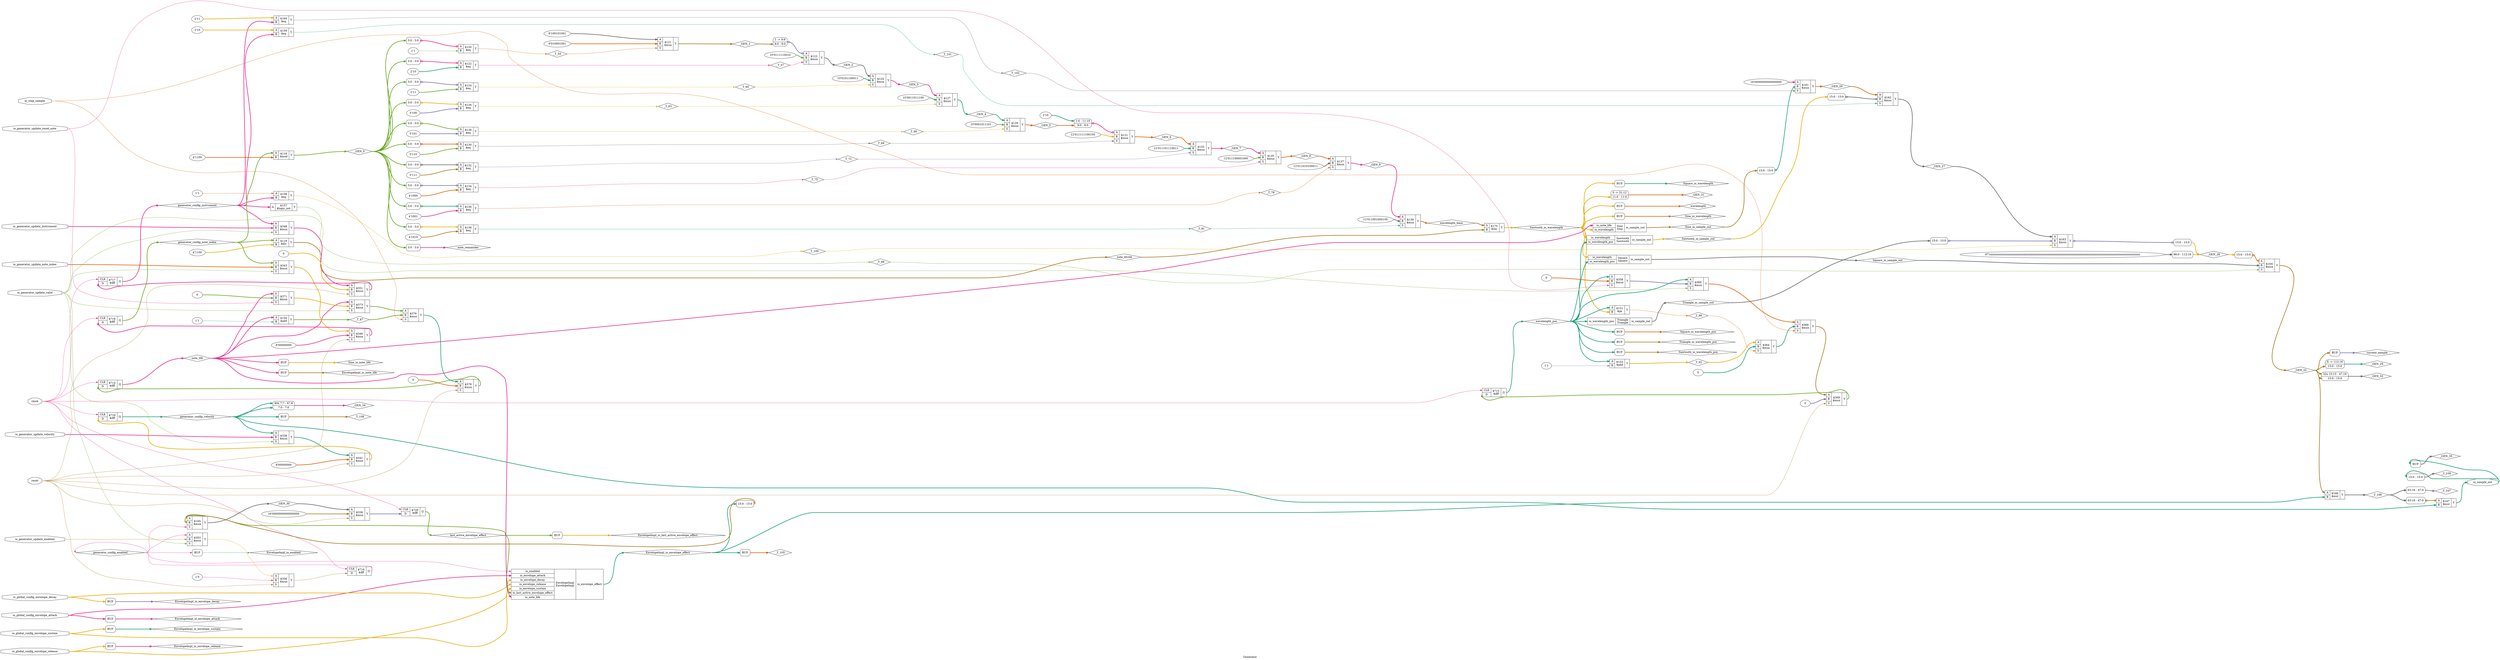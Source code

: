 digraph "Generator" {
label="Generator";
rankdir="LR";
remincross=true;
n19 [ shape=diamond, label="EnvelopeImpl_io_enabled", color="black", fontcolor="black" ];
n20 [ shape=diamond, label="EnvelopeImpl_io_envelope_attack", color="black", fontcolor="black" ];
n21 [ shape=diamond, label="EnvelopeImpl_io_envelope_decay", color="black", fontcolor="black" ];
n22 [ shape=diamond, label="EnvelopeImpl_io_envelope_effect", color="black", fontcolor="black" ];
n23 [ shape=diamond, label="EnvelopeImpl_io_envelope_release", color="black", fontcolor="black" ];
n24 [ shape=diamond, label="EnvelopeImpl_io_envelope_sustain", color="black", fontcolor="black" ];
n25 [ shape=diamond, label="EnvelopeImpl_io_last_active_envelope_effect", color="black", fontcolor="black" ];
n26 [ shape=diamond, label="EnvelopeImpl_io_note_life", color="black", fontcolor="black" ];
n27 [ shape=diamond, label="Sawtooth_io_sample_out", color="black", fontcolor="black" ];
n28 [ shape=diamond, label="Sawtooth_io_wavelength", color="black", fontcolor="black" ];
n29 [ shape=diamond, label="Sawtooth_io_wavelength_pos", color="black", fontcolor="black" ];
n30 [ shape=diamond, label="Sine_io_note_life", color="black", fontcolor="black" ];
n31 [ shape=diamond, label="Sine_io_sample_out", color="black", fontcolor="black" ];
n32 [ shape=diamond, label="Sine_io_wavelength", color="black", fontcolor="black" ];
n33 [ shape=diamond, label="Square_io_sample_out", color="black", fontcolor="black" ];
n34 [ shape=diamond, label="Square_io_wavelength", color="black", fontcolor="black" ];
n35 [ shape=diamond, label="Square_io_wavelength_pos", color="black", fontcolor="black" ];
n36 [ shape=diamond, label="Triangle_io_sample_out", color="black", fontcolor="black" ];
n37 [ shape=diamond, label="Triangle_io_wavelength_pos", color="black", fontcolor="black" ];
n38 [ shape=diamond, label="_GEN_0", color="black", fontcolor="black" ];
n39 [ shape=diamond, label="_GEN_1", color="black", fontcolor="black" ];
n40 [ shape=diamond, label="_GEN_2", color="black", fontcolor="black" ];
n41 [ shape=diamond, label="_GEN_26", color="black", fontcolor="black" ];
n42 [ shape=diamond, label="_GEN_27", color="black", fontcolor="black" ];
n43 [ shape=diamond, label="_GEN_28", color="black", fontcolor="black" ];
n44 [ shape=diamond, label="_GEN_29", color="black", fontcolor="black" ];
n45 [ shape=diamond, label="_GEN_3", color="black", fontcolor="black" ];
n46 [ shape=diamond, label="_GEN_30", color="black", fontcolor="black" ];
n47 [ shape=diamond, label="_GEN_31", color="black", fontcolor="black" ];
n48 [ shape=diamond, label="_GEN_32", color="black", fontcolor="black" ];
n49 [ shape=diamond, label="_GEN_33", color="black", fontcolor="black" ];
n50 [ shape=diamond, label="_GEN_34", color="black", fontcolor="black" ];
n51 [ shape=diamond, label="_GEN_35", color="black", fontcolor="black" ];
n52 [ shape=diamond, label="_GEN_4", color="black", fontcolor="black" ];
n53 [ shape=diamond, label="_GEN_5", color="black", fontcolor="black" ];
n54 [ shape=diamond, label="_GEN_6", color="black", fontcolor="black" ];
n55 [ shape=diamond, label="_GEN_7", color="black", fontcolor="black" ];
n56 [ shape=diamond, label="_GEN_8", color="black", fontcolor="black" ];
n57 [ shape=diamond, label="_GEN_9", color="black", fontcolor="black" ];
n58 [ shape=diamond, label="_T_100", color="black", fontcolor="black" ];
n59 [ shape=diamond, label="_T_101", color="black", fontcolor="black" ];
n60 [ shape=diamond, label="_T_102", color="black", fontcolor="black" ];
n61 [ shape=diamond, label="_T_105", color="black", fontcolor="black" ];
n62 [ shape=diamond, label="_T_106", color="black", fontcolor="black" ];
n63 [ shape=diamond, label="_T_107", color="black", fontcolor="black" ];
n64 [ shape=diamond, label="_T_108", color="black", fontcolor="black" ];
n65 [ shape=diamond, label="_T_109", color="black", fontcolor="black" ];
n66 [ shape=diamond, label="_T_54", color="black", fontcolor="black" ];
n67 [ shape=diamond, label="_T_57", color="black", fontcolor="black" ];
n68 [ shape=diamond, label="_T_60", color="black", fontcolor="black" ];
n69 [ shape=diamond, label="_T_63", color="black", fontcolor="black" ];
n70 [ shape=diamond, label="_T_66", color="black", fontcolor="black" ];
n71 [ shape=diamond, label="_T_69", color="black", fontcolor="black" ];
n72 [ shape=diamond, label="_T_72", color="black", fontcolor="black" ];
n73 [ shape=diamond, label="_T_75", color="black", fontcolor="black" ];
n74 [ shape=diamond, label="_T_78", color="black", fontcolor="black" ];
n75 [ shape=diamond, label="_T_81", color="black", fontcolor="black" ];
n76 [ shape=diamond, label="_T_87", color="black", fontcolor="black" ];
n77 [ shape=diamond, label="_T_88", color="black", fontcolor="black" ];
n78 [ shape=diamond, label="_T_92", color="black", fontcolor="black" ];
n79 [ shape=diamond, label="_T_99", color="black", fontcolor="black" ];
n80 [ shape=octagon, label="clock", color="black", fontcolor="black" ];
n81 [ shape=diamond, label="current_sample", color="black", fontcolor="black" ];
n82 [ shape=diamond, label="generator_config_enabled", color="black", fontcolor="black" ];
n83 [ shape=diamond, label="generator_config_instrument", color="black", fontcolor="black" ];
n84 [ shape=diamond, label="generator_config_note_index", color="black", fontcolor="black" ];
n85 [ shape=diamond, label="generator_config_velocity", color="black", fontcolor="black" ];
n86 [ shape=octagon, label="io_generator_update_enabled", color="black", fontcolor="black" ];
n87 [ shape=octagon, label="io_generator_update_instrument", color="black", fontcolor="black" ];
n88 [ shape=octagon, label="io_generator_update_note_index", color="black", fontcolor="black" ];
n89 [ shape=octagon, label="io_generator_update_reset_note", color="black", fontcolor="black" ];
n90 [ shape=octagon, label="io_generator_update_valid", color="black", fontcolor="black" ];
n91 [ shape=octagon, label="io_generator_update_velocity", color="black", fontcolor="black" ];
n92 [ shape=octagon, label="io_global_config_envelope_attack", color="black", fontcolor="black" ];
n93 [ shape=octagon, label="io_global_config_envelope_decay", color="black", fontcolor="black" ];
n94 [ shape=octagon, label="io_global_config_envelope_release", color="black", fontcolor="black" ];
n95 [ shape=octagon, label="io_global_config_envelope_sustain", color="black", fontcolor="black" ];
n96 [ shape=octagon, label="io_sample_out", color="black", fontcolor="black" ];
n97 [ shape=octagon, label="io_step_sample", color="black", fontcolor="black" ];
n98 [ shape=diamond, label="last_active_envelope_effect", color="black", fontcolor="black" ];
n99 [ shape=diamond, label="note_divide", color="black", fontcolor="black" ];
n100 [ shape=diamond, label="note_life", color="black", fontcolor="black" ];
n101 [ shape=diamond, label="note_remainder", color="black", fontcolor="black" ];
n102 [ shape=octagon, label="reset", color="black", fontcolor="black" ];
n103 [ shape=diamond, label="wavelength", color="black", fontcolor="black" ];
n104 [ shape=diamond, label="wavelength_base", color="black", fontcolor="black" ];
n105 [ shape=diamond, label="wavelength_pos", color="black", fontcolor="black" ];
{ rank="source"; n102; n80; n86; n87; n88; n89; n90; n91; n92; n93; n94; n95; n97;}
{ rank="sink"; n96;}
v0 [ label="1'1" ];
c109 [ shape=record, label="{{<p106> A|<p107> B}|$150\n$add|{<p108> Y}}" ];
v1 [ label="1'1" ];
c110 [ shape=record, label="{{<p106> A|<p107> B}|$153\n$add|{<p108> Y}}" ];
v2 [ label="4'1100" ];
c111 [ shape=record, label="{{<p106> A|<p107> B}|$119\n$div|{<p108> Y}}" ];
v4 [ label="1'1" ];
c112 [ shape=record, label="{{<p106> A|<p107> B}|$120\n$eq|{<p108> Y}}" ];
x3 [ shape=record, style=rounded, label="<s0> 3:0 - 3:0 " ];
x3:e -> c112:p106:w [arrowhead=odiamond, arrowtail=odiamond, dir=both, colorscheme="dark28", color="4", fontcolor="4", style="setlinewidth(3)", label=""];
v6 [ label="2'10" ];
c113 [ shape=record, label="{{<p106> A|<p107> B}|$122\n$eq|{<p108> Y}}" ];
x5 [ shape=record, style=rounded, label="<s0> 3:0 - 3:0 " ];
x5:e -> c113:p106:w [arrowhead=odiamond, arrowtail=odiamond, dir=both, colorscheme="dark28", color="4", fontcolor="4", style="setlinewidth(3)", label=""];
v8 [ label="2'11" ];
c114 [ shape=record, label="{{<p106> A|<p107> B}|$124\n$eq|{<p108> Y}}" ];
x7 [ shape=record, style=rounded, label="<s0> 3:0 - 3:0 " ];
x7:e -> c114:p106:w [arrowhead=odiamond, arrowtail=odiamond, dir=both, colorscheme="dark28", color="3", fontcolor="3", style="setlinewidth(3)", label=""];
v10 [ label="3'100" ];
c115 [ shape=record, label="{{<p106> A|<p107> B}|$126\n$eq|{<p108> Y}}" ];
x9 [ shape=record, style=rounded, label="<s0> 3:0 - 3:0 " ];
x9:e -> c115:p106:w [arrowhead=odiamond, arrowtail=odiamond, dir=both, colorscheme="dark28", color="6", fontcolor="6", style="setlinewidth(3)", label=""];
v12 [ label="3'101" ];
c116 [ shape=record, label="{{<p106> A|<p107> B}|$128\n$eq|{<p108> Y}}" ];
x11 [ shape=record, style=rounded, label="<s0> 3:0 - 3:0 " ];
x11:e -> c116:p106:w [arrowhead=odiamond, arrowtail=odiamond, dir=both, colorscheme="dark28", color="5", fontcolor="5", style="setlinewidth(3)", label=""];
v14 [ label="3'110" ];
c117 [ shape=record, label="{{<p106> A|<p107> B}|$130\n$eq|{<p108> Y}}" ];
x13 [ shape=record, style=rounded, label="<s0> 3:0 - 3:0 " ];
x13:e -> c117:p106:w [arrowhead=odiamond, arrowtail=odiamond, dir=both, colorscheme="dark28", color="2", fontcolor="2", style="setlinewidth(3)", label=""];
v16 [ label="3'111" ];
c118 [ shape=record, label="{{<p106> A|<p107> B}|$132\n$eq|{<p108> Y}}" ];
x15 [ shape=record, style=rounded, label="<s0> 3:0 - 3:0 " ];
x15:e -> c118:p106:w [arrowhead=odiamond, arrowtail=odiamond, dir=both, colorscheme="dark28", color="8", fontcolor="8", style="setlinewidth(3)", label=""];
v18 [ label="4'1000" ];
c119 [ shape=record, label="{{<p106> A|<p107> B}|$134\n$eq|{<p108> Y}}" ];
x17 [ shape=record, style=rounded, label="<s0> 3:0 - 3:0 " ];
x17:e -> c119:p106:w [arrowhead=odiamond, arrowtail=odiamond, dir=both, colorscheme="dark28", color="3", fontcolor="3", style="setlinewidth(3)", label=""];
v20 [ label="4'1001" ];
c120 [ shape=record, label="{{<p106> A|<p107> B}|$136\n$eq|{<p108> Y}}" ];
x19 [ shape=record, style=rounded, label="<s0> 3:0 - 3:0 " ];
x19:e -> c120:p106:w [arrowhead=odiamond, arrowtail=odiamond, dir=both, colorscheme="dark28", color="1", fontcolor="1", style="setlinewidth(3)", label=""];
v22 [ label="4'1010" ];
c121 [ shape=record, label="{{<p106> A|<p107> B}|$138\n$eq|{<p108> Y}}" ];
x21 [ shape=record, style=rounded, label="<s0> 3:0 - 3:0 " ];
x21:e -> c121:p106:w [arrowhead=odiamond, arrowtail=odiamond, dir=both, colorscheme="dark28", color="6", fontcolor="6", style="setlinewidth(3)", label=""];
c122 [ shape=record, label="{{<p106> A}|$157\n$logic_not|{<p108> Y}}" ];
v23 [ label="1'1" ];
c123 [ shape=record, label="{{<p106> A|<p107> B}|$158\n$eq|{<p108> Y}}" ];
v24 [ label="2'10" ];
c124 [ shape=record, label="{{<p106> A|<p107> B}|$159\n$eq|{<p108> Y}}" ];
v25 [ label="2'11" ];
c125 [ shape=record, label="{{<p106> A|<p107> B}|$160\n$eq|{<p108> Y}}" ];
c126 [ shape=record, label="{{<p106> A|<p107> B}|$151\n$ge|{<p108> Y}}" ];
v26 [ label="4'1100" ];
c127 [ shape=record, label="{{<p106> A|<p107> B}|$118\n$mod|{<p108> Y}}" ];
c128 [ shape=record, label="{{<p106> A|<p107> B}|$166\n$mul|{<p108> Y}}" ];
c129 [ shape=record, label="{{<p106> A|<p107> B}|$167\n$mul|{<p108> Y}}" ];
x27 [ shape=record, style=rounded, label="<s0> 63:16 - 47:0 " ];
x27:e -> c129:p106:w [arrowhead=odiamond, arrowtail=odiamond, dir=both, colorscheme="dark28", color="7", fontcolor="7", style="setlinewidth(3)", label=""];
c133 [ shape=record, label="{{<p130> CLK|<p131> D}|$714\n$dff|{<p132> Q}}" ];
c134 [ shape=record, label="{{<p130> CLK|<p131> D}|$715\n$dff|{<p132> Q}}" ];
c135 [ shape=record, label="{{<p130> CLK|<p131> D}|$716\n$dff|{<p132> Q}}" ];
c136 [ shape=record, label="{{<p130> CLK|<p131> D}|$717\n$dff|{<p132> Q}}" ];
c137 [ shape=record, label="{{<p130> CLK|<p131> D}|$718\n$dff|{<p132> Q}}" ];
c138 [ shape=record, label="{{<p130> CLK|<p131> D}|$719\n$dff|{<p132> Q}}" ];
c139 [ shape=record, label="{{<p130> CLK|<p131> D}|$720\n$dff|{<p132> Q}}" ];
v28 [ label="16'0000000000000000" ];
c141 [ shape=record, label="{{<p106> A|<p107> B|<p140> S}|$336\n$mux|{<p108> Y}}" ];
c142 [ shape=record, label="{{<p106> A|<p107> B|<p140> S}|$338\n$mux|{<p108> Y}}" ];
v29 [ label="8'00000000" ];
c143 [ shape=record, label="{{<p106> A|<p107> B|<p140> S}|$341\n$mux|{<p108> Y}}" ];
c144 [ shape=record, label="{{<p106> A|<p107> B|<p140> S}|$343\n$mux|{<p108> Y}}" ];
v30 [ label="8'00000000" ];
c145 [ shape=record, label="{{<p106> A|<p107> B|<p140> S}|$346\n$mux|{<p108> Y}}" ];
c146 [ shape=record, label="{{<p106> A|<p107> B|<p140> S}|$348\n$mux|{<p108> Y}}" ];
v31 [ label="0" ];
c147 [ shape=record, label="{{<p106> A|<p107> B|<p140> S}|$351\n$mux|{<p108> Y}}" ];
c148 [ shape=record, label="{{<p106> A|<p107> B|<p140> S}|$353\n$mux|{<p108> Y}}" ];
v32 [ label="1'0" ];
c149 [ shape=record, label="{{<p106> A|<p107> B|<p140> S}|$356\n$mux|{<p108> Y}}" ];
v33 [ label="0" ];
c150 [ shape=record, label="{{<p106> A|<p107> B|<p140> S}|$358\n$mux|{<p108> Y}}" ];
c151 [ shape=record, label="{{<p106> A|<p107> B|<p140> S}|$360\n$mux|{<p108> Y}}" ];
v34 [ label="0" ];
c152 [ shape=record, label="{{<p106> A|<p107> B|<p140> S}|$364\n$mux|{<p108> Y}}" ];
c153 [ shape=record, label="{{<p106> A|<p107> B|<p140> S}|$366\n$mux|{<p108> Y}}" ];
v35 [ label="0" ];
c154 [ shape=record, label="{{<p106> A|<p107> B|<p140> S}|$369\n$mux|{<p108> Y}}" ];
v36 [ label="0" ];
c155 [ shape=record, label="{{<p106> A|<p107> B|<p140> S}|$371\n$mux|{<p108> Y}}" ];
c156 [ shape=record, label="{{<p106> A|<p107> B|<p140> S}|$373\n$mux|{<p108> Y}}" ];
c157 [ shape=record, label="{{<p106> A|<p107> B|<p140> S}|$376\n$mux|{<p108> Y}}" ];
v37 [ label="0" ];
c158 [ shape=record, label="{{<p106> A|<p107> B|<p140> S}|$379\n$mux|{<p108> Y}}" ];
c159 [ shape=record, label="{{<p106> A|<p107> B}|$170\n$shr|{<p108> Y}}" ];
v38 [ label="9'100101001" ];
v39 [ label="9'010001001" ];
c160 [ shape=record, label="{{<p106> A|<p107> B|<p140> S}|$121\n$mux|{<p108> Y}}" ];
v41 [ label="10'0111110010" ];
c161 [ shape=record, label="{{<p106> A|<p107> B|<p140> S}|$123\n$mux|{<p108> Y}}" ];
x40 [ shape=record, style=rounded, label="1 -&gt; 9:9 |<s0> 8:0 - 8:0 " ];
x40:e -> c161:p106:w [arrowhead=odiamond, arrowtail=odiamond, dir=both, colorscheme="dark28", color="3", fontcolor="3", style="setlinewidth(3)", label=""];
v42 [ label="10'0101100011" ];
c162 [ shape=record, label="{{<p106> A|<p107> B|<p140> S}|$125\n$mux|{<p108> Y}}" ];
v43 [ label="10'0011011100" ];
c163 [ shape=record, label="{{<p106> A|<p107> B|<p140> S}|$127\n$mux|{<p108> Y}}" ];
v44 [ label="10'0001011101" ];
c164 [ shape=record, label="{{<p106> A|<p107> B|<p140> S}|$129\n$mux|{<p108> Y}}" ];
v46 [ label="2'10" ];
v47 [ label="12'011111100100" ];
c165 [ shape=record, label="{{<p106> A|<p107> B|<p140> S}|$131\n$mux|{<p108> Y}}" ];
x45 [ shape=record, style=rounded, label="<s1> 1:0 - 11:10 |<s0> 9:0 - 9:0 " ];
x45:e -> c165:p106:w [arrowhead=odiamond, arrowtail=odiamond, dir=both, colorscheme="dark28", color="4", fontcolor="4", style="setlinewidth(3)", label=""];
v48 [ label="12'011101110011" ];
c166 [ shape=record, label="{{<p106> A|<p107> B|<p140> S}|$133\n$mux|{<p108> Y}}" ];
v49 [ label="12'011100001000" ];
c167 [ shape=record, label="{{<p106> A|<p107> B|<p140> S}|$135\n$mux|{<p108> Y}}" ];
v50 [ label="12'011010100011" ];
c168 [ shape=record, label="{{<p106> A|<p107> B|<p140> S}|$137\n$mux|{<p108> Y}}" ];
v51 [ label="12'011001000100" ];
c169 [ shape=record, label="{{<p106> A|<p107> B|<p140> S}|$139\n$mux|{<p108> Y}}" ];
v52 [ label="16'0000000000000000" ];
c170 [ shape=record, label="{{<p106> A|<p107> B|<p140> S}|$161\n$mux|{<p108> Y}}" ];
x53 [ shape=record, style=rounded, label="<s0> 15:0 - 15:0 " ];
x53:e -> c170:p107:w [arrowhead=odiamond, arrowtail=odiamond, dir=both, colorscheme="dark28", color="1", fontcolor="1", style="setlinewidth(3)", label=""];
c171 [ shape=record, label="{{<p106> A|<p107> B|<p140> S}|$162\n$mux|{<p108> Y}}" ];
x54 [ shape=record, style=rounded, label="<s0> 15:0 - 15:0 " ];
x54:e -> c171:p107:w [arrowhead=odiamond, arrowtail=odiamond, dir=both, colorscheme="dark28", color="8", fontcolor="8", style="setlinewidth(3)", label=""];
c172 [ shape=record, label="{{<p106> A|<p107> B|<p140> S}|$163\n$mux|{<p108> Y}}" ];
x55 [ shape=record, style=rounded, label="<s0> 15:0 - 15:0 " ];
x55:e -> c172:p107:w [arrowhead=odiamond, arrowtail=odiamond, dir=both, colorscheme="dark28", color="3", fontcolor="3", style="setlinewidth(3)", label=""];
x56 [ shape=record, style=rounded, label="<s0> 15:0 - 15:0 " ];
c172:p108:e -> x56:w [arrowhead=odiamond, arrowtail=odiamond, dir=both, colorscheme="dark28", color="3", fontcolor="3", style="setlinewidth(3)", label=""];
c173 [ shape=record, label="{{<p106> A|<p107> B|<p140> S}|$164\n$mux|{<p108> Y}}" ];
x57 [ shape=record, style=rounded, label="<s0> 15:0 - 15:0 " ];
x57:e -> c173:p106:w [arrowhead=odiamond, arrowtail=odiamond, dir=both, colorscheme="dark28", color="2", fontcolor="2", style="setlinewidth(3)", label=""];
c174 [ shape=record, label="{{<p106> A|<p107> B|<p140> S}|$165\n$mux|{<p108> Y}}" ];
x58 [ shape=record, style=rounded, label="<s0> 15:0 - 15:0 " ];
x58:e -> c174:p107:w [arrowhead=odiamond, arrowtail=odiamond, dir=both, colorscheme="dark28", color="7", fontcolor="7", style="setlinewidth(3)", label=""];
c183 [ shape=record, label="{{<p175> io_enabled|<p176> io_envelope_attack|<p177> io_envelope_decay|<p178> io_envelope_release|<p179> io_envelope_sustain|<p180> io_last_active_envelope_effect|<p181> io_note_life}|EnvelopeImpl\nEnvelopeImpl|{<p182> io_envelope_effect}}" ];
c186 [ shape=record, label="{{<p184> io_wavelength|<p185> io_wavelength_pos}|Sawtooth\nSawtooth|{<p96> io_sample_out}}" ];
c187 [ shape=record, label="{{<p181> io_note_life|<p184> io_wavelength}|Sine\nSine|{<p96> io_sample_out}}" ];
c188 [ shape=record, label="{{<p184> io_wavelength|<p185> io_wavelength_pos}|Square\nSquare|{<p96> io_sample_out}}" ];
c189 [ shape=record, label="{{<p185> io_wavelength_pos}|Triangle\nTriangle|{<p96> io_sample_out}}" ];
x59 [shape=box, style=rounded, label="BUF"];
x60 [shape=box, style=rounded, label="BUF"];
x61 [shape=box, style=rounded, label="BUF"];
x62 [shape=box, style=rounded, label="BUF"];
x63 [shape=box, style=rounded, label="BUF"];
x64 [shape=box, style=rounded, label="BUF"];
x65 [shape=box, style=rounded, label="BUF"];
x66 [shape=box, style=rounded, label="BUF"];
x67 [shape=box, style=rounded, label="BUF"];
x68 [shape=box, style=rounded, label="BUF"];
x69 [shape=box, style=rounded, label="BUF"];
x70 [shape=box, style=rounded, label="BUF"];
x71 [shape=box, style=rounded, label="BUF"];
v72 [ label="97'xxxxxxxxxxxxxxxxxxxxxxxxxxxxxxxxxxxxxxxxxxxxxxxxxxxxxxxxxxxxxxxxxxxxxxxxxxxxxxxxxxxxxxxxxxxxxxxxx" ];
x73 [ shape=record, style=rounded, label="<s0> 96:0 - 112:16 " ];
x74 [ shape=record, style=rounded, label="X -&gt; 112:16 |<s0> 15:0 - 15:0 " ];
x75 [ shape=record, style=rounded, label="0 -&gt; 31:12 |<s0> 11:0 - 11:0 " ];
x76 [ shape=record, style=rounded, label="<s32> 32x 15:15 - 47:16 |<s0> 15:0 - 15:0 " ];
x77 [ shape=record, style=rounded, label="<s40> 40x 7:7 - 47:8 |<s0> 7:0 - 7:0 " ];
x78 [shape=box, style=rounded, label="BUF"];
x79 [shape=box, style=rounded, label="BUF"];
x80 [ shape=record, style=rounded, label="<s0> 63:16 - 47:0 " ];
x81 [shape=box, style=rounded, label="BUF"];
x82 [ shape=record, style=rounded, label="<s0> 15:0 - 15:0 " ];
x83 [shape=box, style=rounded, label="BUF"];
x84 [ shape=record, style=rounded, label="<s0> 3:0 - 3:0 " ];
x85 [shape=box, style=rounded, label="BUF"];
c149:p108:e -> c135:p131:w [colorscheme="dark28", color="7", fontcolor="7", label=""];
c146:p108:e -> c147:p106:w [colorscheme="dark28", color="4", fontcolor="4", style="setlinewidth(3)", label=""];
c133:p132:e -> n100:w [colorscheme="dark28", color="4", fontcolor="4", style="setlinewidth(3)", label=""];
n100:e -> c109:p106:w [colorscheme="dark28", color="4", fontcolor="4", style="setlinewidth(3)", label=""];
n100:e -> c155:p106:w [colorscheme="dark28", color="4", fontcolor="4", style="setlinewidth(3)", label=""];
n100:e -> c156:p106:w [colorscheme="dark28", color="4", fontcolor="4", style="setlinewidth(3)", label=""];
n100:e -> c183:p181:w [colorscheme="dark28", color="4", fontcolor="4", style="setlinewidth(3)", label=""];
n100:e -> c187:p181:w [colorscheme="dark28", color="4", fontcolor="4", style="setlinewidth(3)", label=""];
n100:e -> x65:w:w [colorscheme="dark28", color="4", fontcolor="4", style="setlinewidth(3)", label=""];
n100:e -> x67:w:w [colorscheme="dark28", color="4", fontcolor="4", style="setlinewidth(3)", label=""];
x84:e -> n101:w [colorscheme="dark28", color="4", fontcolor="4", style="setlinewidth(3)", label=""];
n102:e -> c141:p140:w [colorscheme="dark28", color="7", fontcolor="7", label=""];
n102:e -> c143:p140:w [colorscheme="dark28", color="7", fontcolor="7", label=""];
n102:e -> c145:p140:w [colorscheme="dark28", color="7", fontcolor="7", label=""];
n102:e -> c147:p140:w [colorscheme="dark28", color="7", fontcolor="7", label=""];
n102:e -> c149:p140:w [colorscheme="dark28", color="7", fontcolor="7", label=""];
n102:e -> c154:p140:w [colorscheme="dark28", color="7", fontcolor="7", label=""];
n102:e -> c158:p140:w [colorscheme="dark28", color="7", fontcolor="7", label=""];
x85:e:e -> n103:w [colorscheme="dark28", color="2", fontcolor="2", style="setlinewidth(3)", label=""];
c169:p108:e -> n104:w [colorscheme="dark28", color="7", fontcolor="7", style="setlinewidth(3)", label=""];
n104:e -> c159:p106:w [colorscheme="dark28", color="7", fontcolor="7", style="setlinewidth(3)", label=""];
c134:p132:e -> n105:w [colorscheme="dark28", color="1", fontcolor="1", style="setlinewidth(3)", label=""];
n105:e -> c110:p106:w [colorscheme="dark28", color="1", fontcolor="1", style="setlinewidth(3)", label=""];
n105:e -> c126:p106:w [colorscheme="dark28", color="1", fontcolor="1", style="setlinewidth(3)", label=""];
n105:e -> c150:p106:w [colorscheme="dark28", color="1", fontcolor="1", style="setlinewidth(3)", label=""];
n105:e -> c151:p106:w [colorscheme="dark28", color="1", fontcolor="1", style="setlinewidth(3)", label=""];
n105:e -> c186:p185:w [colorscheme="dark28", color="1", fontcolor="1", style="setlinewidth(3)", label=""];
n105:e -> c188:p185:w [colorscheme="dark28", color="1", fontcolor="1", style="setlinewidth(3)", label=""];
n105:e -> c189:p185:w [colorscheme="dark28", color="1", fontcolor="1", style="setlinewidth(3)", label=""];
n105:e -> x66:w:w [colorscheme="dark28", color="1", fontcolor="1", style="setlinewidth(3)", label=""];
n105:e -> x70:w:w [colorscheme="dark28", color="1", fontcolor="1", style="setlinewidth(3)", label=""];
n105:e -> x71:w:w [colorscheme="dark28", color="1", fontcolor="1", style="setlinewidth(3)", label=""];
c148:p108:e -> c149:p106:w [colorscheme="dark28", color="6", fontcolor="6", label=""];
c150:p108:e -> c151:p107:w [colorscheme="dark28", color="3", fontcolor="3", style="setlinewidth(3)", label=""];
c151:p108:e -> c153:p106:w [colorscheme="dark28", color="2", fontcolor="2", style="setlinewidth(3)", label=""];
c152:p108:e -> c153:p107:w [colorscheme="dark28", color="1", fontcolor="1", style="setlinewidth(3)", label=""];
c153:p108:e -> c154:p106:w [colorscheme="dark28", color="7", fontcolor="7", style="setlinewidth(3)", label=""];
c155:p108:e -> c156:p107:w [colorscheme="dark28", color="6", fontcolor="6", style="setlinewidth(3)", label=""];
c156:p108:e -> c157:p106:w [colorscheme="dark28", color="5", fontcolor="5", style="setlinewidth(3)", label=""];
c157:p108:e -> c158:p106:w [colorscheme="dark28", color="1", fontcolor="1", style="setlinewidth(3)", label=""];
x59:e:e -> n19:w [colorscheme="dark28", color="1", fontcolor="1", label=""];
c147:p108:e -> c136:p131:w [colorscheme="dark28", color="4", fontcolor="4", style="setlinewidth(3)", label=""];
x60:e:e -> n20:w [colorscheme="dark28", color="4", fontcolor="4", style="setlinewidth(3)", label=""];
x61:e:e -> n21:w [colorscheme="dark28", color="3", fontcolor="3", style="setlinewidth(3)", label=""];
c183:p182:e -> n22:w [colorscheme="dark28", color="1", fontcolor="1", style="setlinewidth(3)", label=""];
n22:e -> c128:p107:w [colorscheme="dark28", color="1", fontcolor="1", style="setlinewidth(3)", label=""];
n22:e -> x58:s0:w [colorscheme="dark28", color="1", fontcolor="1", style="setlinewidth(3)", label=""];
n22:e -> x79:w:w [colorscheme="dark28", color="1", fontcolor="1", style="setlinewidth(3)", label=""];
x62:e:e -> n23:w [colorscheme="dark28", color="4", fontcolor="4", style="setlinewidth(3)", label=""];
x63:e:e -> n24:w [colorscheme="dark28", color="1", fontcolor="1", style="setlinewidth(3)", label=""];
x64:e:e -> n25:w [colorscheme="dark28", color="6", fontcolor="6", style="setlinewidth(3)", label=""];
x65:e:e -> n26:w [colorscheme="dark28", color="7", fontcolor="7", style="setlinewidth(3)", label=""];
c186:p96:e -> n27:w [colorscheme="dark28", color="6", fontcolor="6", style="setlinewidth(3)", label=""];
n27:e -> x54:s0:w [colorscheme="dark28", color="6", fontcolor="6", style="setlinewidth(3)", label=""];
c159:p108:e -> n28:w [colorscheme="dark28", color="6", fontcolor="6", style="setlinewidth(3)", label=""];
n28:e -> c126:p107:w [colorscheme="dark28", color="6", fontcolor="6", style="setlinewidth(3)", label=""];
n28:e -> c186:p184:w [colorscheme="dark28", color="6", fontcolor="6", style="setlinewidth(3)", label=""];
n28:e -> c187:p184:w [colorscheme="dark28", color="6", fontcolor="6", style="setlinewidth(3)", label=""];
n28:e -> c188:p184:w [colorscheme="dark28", color="6", fontcolor="6", style="setlinewidth(3)", label=""];
n28:e -> x68:w:w [colorscheme="dark28", color="6", fontcolor="6", style="setlinewidth(3)", label=""];
n28:e -> x69:w:w [colorscheme="dark28", color="6", fontcolor="6", style="setlinewidth(3)", label=""];
n28:e -> x75:s0:w [colorscheme="dark28", color="6", fontcolor="6", style="setlinewidth(3)", label=""];
n28:e -> x85:w:w [colorscheme="dark28", color="6", fontcolor="6", style="setlinewidth(3)", label=""];
x66:e:e -> n29:w [colorscheme="dark28", color="7", fontcolor="7", style="setlinewidth(3)", label=""];
c145:p108:e -> c137:p131:w [colorscheme="dark28", color="4", fontcolor="4", style="setlinewidth(3)", label=""];
x67:e:e -> n30:w [colorscheme="dark28", color="6", fontcolor="6", style="setlinewidth(3)", label=""];
c187:p96:e -> n31:w [colorscheme="dark28", color="7", fontcolor="7", style="setlinewidth(3)", label=""];
n31:e -> x53:s0:w [colorscheme="dark28", color="7", fontcolor="7", style="setlinewidth(3)", label=""];
x68:e:e -> n32:w [colorscheme="dark28", color="2", fontcolor="2", style="setlinewidth(3)", label=""];
c188:p96:e -> n33:w [colorscheme="dark28", color="8", fontcolor="8", style="setlinewidth(3)", label=""];
n33:e -> c173:p107:w [colorscheme="dark28", color="8", fontcolor="8", style="setlinewidth(3)", label=""];
x69:e:e -> n34:w [colorscheme="dark28", color="1", fontcolor="1", style="setlinewidth(3)", label=""];
x70:e:e -> n35:w [colorscheme="dark28", color="2", fontcolor="2", style="setlinewidth(3)", label=""];
c189:p96:e -> n36:w [colorscheme="dark28", color="8", fontcolor="8", style="setlinewidth(3)", label=""];
n36:e -> x55:s0:w [colorscheme="dark28", color="8", fontcolor="8", style="setlinewidth(3)", label=""];
x71:e:e -> n37:w [colorscheme="dark28", color="7", fontcolor="7", style="setlinewidth(3)", label=""];
c127:p108:e -> n38:w [colorscheme="dark28", color="5", fontcolor="5", style="setlinewidth(3)", label=""];
n38:e -> x11:s0:w [colorscheme="dark28", color="5", fontcolor="5", style="setlinewidth(3)", label=""];
n38:e -> x13:s0:w [colorscheme="dark28", color="5", fontcolor="5", style="setlinewidth(3)", label=""];
n38:e -> x15:s0:w [colorscheme="dark28", color="5", fontcolor="5", style="setlinewidth(3)", label=""];
n38:e -> x17:s0:w [colorscheme="dark28", color="5", fontcolor="5", style="setlinewidth(3)", label=""];
n38:e -> x19:s0:w [colorscheme="dark28", color="5", fontcolor="5", style="setlinewidth(3)", label=""];
n38:e -> x21:s0:w [colorscheme="dark28", color="5", fontcolor="5", style="setlinewidth(3)", label=""];
n38:e -> x3:s0:w [colorscheme="dark28", color="5", fontcolor="5", style="setlinewidth(3)", label=""];
n38:e -> x5:s0:w [colorscheme="dark28", color="5", fontcolor="5", style="setlinewidth(3)", label=""];
n38:e -> x7:s0:w [colorscheme="dark28", color="5", fontcolor="5", style="setlinewidth(3)", label=""];
n38:e -> x84:s0:w [colorscheme="dark28", color="5", fontcolor="5", style="setlinewidth(3)", label=""];
n38:e -> x9:s0:w [colorscheme="dark28", color="5", fontcolor="5", style="setlinewidth(3)", label=""];
c160:p108:e -> n39:w [colorscheme="dark28", color="7", fontcolor="7", style="setlinewidth(3)", label=""];
n39:e -> x40:s0:w [colorscheme="dark28", color="7", fontcolor="7", style="setlinewidth(3)", label=""];
c143:p108:e -> c138:p131:w [colorscheme="dark28", color="6", fontcolor="6", style="setlinewidth(3)", label=""];
c161:p108:e -> n40:w [colorscheme="dark28", color="8", fontcolor="8", style="setlinewidth(3)", label=""];
n40:e -> c162:p106:w [colorscheme="dark28", color="8", fontcolor="8", style="setlinewidth(3)", label=""];
c170:p108:e -> n41:w [colorscheme="dark28", color="2", fontcolor="2", style="setlinewidth(3)", label=""];
n41:e -> c171:p106:w [colorscheme="dark28", color="2", fontcolor="2", style="setlinewidth(3)", label=""];
c171:p108:e -> n42:w [colorscheme="dark28", color="8", fontcolor="8", style="setlinewidth(3)", label=""];
n42:e -> c172:p106:w [colorscheme="dark28", color="8", fontcolor="8", style="setlinewidth(3)", label=""];
x56:s0:e -> n43:w [colorscheme="dark28", color="6", fontcolor="6", style="setlinewidth(3)", label=""];
x73:s0:e -> n43:w [colorscheme="dark28", color="6", fontcolor="6", style="setlinewidth(3)", label=""];
n43:e -> x57:s0:w [colorscheme="dark28", color="6", fontcolor="6", style="setlinewidth(3)", label=""];
x74:e -> n44:w [colorscheme="dark28", color="1", fontcolor="1", style="setlinewidth(3)", label=""];
c162:p108:e -> n45:w [colorscheme="dark28", color="4", fontcolor="4", style="setlinewidth(3)", label=""];
n45:e -> c163:p106:w [colorscheme="dark28", color="4", fontcolor="4", style="setlinewidth(3)", label=""];
c174:p108:e -> n46:w [colorscheme="dark28", color="8", fontcolor="8", style="setlinewidth(3)", label=""];
n46:e -> c141:p106:w [colorscheme="dark28", color="8", fontcolor="8", style="setlinewidth(3)", label=""];
x75:e -> n47:w [colorscheme="dark28", color="2", fontcolor="2", style="setlinewidth(3)", label=""];
c173:p108:e -> n48:w [colorscheme="dark28", color="7", fontcolor="7", style="setlinewidth(3)", label=""];
n48:e -> c128:p106:w [colorscheme="dark28", color="7", fontcolor="7", style="setlinewidth(3)", label=""];
n48:e -> x74:s0:w [colorscheme="dark28", color="7", fontcolor="7", style="setlinewidth(3)", label=""];
n48:e -> x76:s0:w [colorscheme="dark28", color="7", fontcolor="7", style="setlinewidth(3)", label=""];
n48:e -> x76:s32:w [colorscheme="dark28", color="7", fontcolor="7", style="setlinewidth(3)", label=""];
n48:e -> x83:w:w [colorscheme="dark28", color="7", fontcolor="7", style="setlinewidth(3)", label=""];
x76:e -> n49:w [colorscheme="dark28", color="8", fontcolor="8", style="setlinewidth(3)", label=""];
c141:p108:e -> c139:p131:w [colorscheme="dark28", color="3", fontcolor="3", style="setlinewidth(3)", label=""];
x77:e -> n50:w [colorscheme="dark28", color="4", fontcolor="4", style="setlinewidth(3)", label=""];
x78:e:e -> n51:w [colorscheme="dark28", color="8", fontcolor="8", style="setlinewidth(3)", label=""];
c163:p108:e -> n52:w [colorscheme="dark28", color="1", fontcolor="1", style="setlinewidth(3)", label=""];
n52:e -> c164:p106:w [colorscheme="dark28", color="1", fontcolor="1", style="setlinewidth(3)", label=""];
c164:p108:e -> n53:w [colorscheme="dark28", color="2", fontcolor="2", style="setlinewidth(3)", label=""];
n53:e -> x45:s0:w [colorscheme="dark28", color="2", fontcolor="2", style="setlinewidth(3)", label=""];
c165:p108:e -> n54:w [colorscheme="dark28", color="2", fontcolor="2", style="setlinewidth(3)", label=""];
n54:e -> c166:p106:w [colorscheme="dark28", color="2", fontcolor="2", style="setlinewidth(3)", label=""];
c166:p108:e -> n55:w [colorscheme="dark28", color="4", fontcolor="4", style="setlinewidth(3)", label=""];
n55:e -> c167:p106:w [colorscheme="dark28", color="4", fontcolor="4", style="setlinewidth(3)", label=""];
c167:p108:e -> n56:w [colorscheme="dark28", color="2", fontcolor="2", style="setlinewidth(3)", label=""];
n56:e -> c168:p106:w [colorscheme="dark28", color="2", fontcolor="2", style="setlinewidth(3)", label=""];
c168:p108:e -> n57:w [colorscheme="dark28", color="4", fontcolor="4", style="setlinewidth(3)", label=""];
n57:e -> c169:p106:w [colorscheme="dark28", color="4", fontcolor="4", style="setlinewidth(3)", label=""];
c123:p108:e -> n58:w [colorscheme="dark28", color="6", fontcolor="6", label=""];
n58:e -> c172:p140:w [colorscheme="dark28", color="6", fontcolor="6", label=""];
c124:p108:e -> n59:w [colorscheme="dark28", color="1", fontcolor="1", label=""];
n59:e -> c171:p140:w [colorscheme="dark28", color="1", fontcolor="1", label=""];
c158:p108:e -> c133:p131:w [colorscheme="dark28", color="5", fontcolor="5", style="setlinewidth(3)", label=""];
c125:p108:e -> n60:w [colorscheme="dark28", color="8", fontcolor="8", label=""];
n60:e -> c170:p140:w [colorscheme="dark28", color="8", fontcolor="8", label=""];
x79:e:e -> n61:w [colorscheme="dark28", color="2", fontcolor="2", style="setlinewidth(3)", label=""];
c128:p108:e -> n62:w [colorscheme="dark28", color="8", fontcolor="8", style="setlinewidth(3)", label=""];
n62:e -> x27:s0:w [colorscheme="dark28", color="8", fontcolor="8", style="setlinewidth(3)", label=""];
n62:e -> x80:s0:w [colorscheme="dark28", color="8", fontcolor="8", style="setlinewidth(3)", label=""];
x80:e -> n63:w [colorscheme="dark28", color="3", fontcolor="3", style="setlinewidth(3)", label=""];
x81:e:e -> n64:w [colorscheme="dark28", color="7", fontcolor="7", style="setlinewidth(3)", label=""];
x82:s0:e -> n65:w [colorscheme="dark28", color="8", fontcolor="8", style="setlinewidth(3)", label=""];
c112:p108:e -> n66:w [colorscheme="dark28", color="2", fontcolor="2", label=""];
n66:e -> c160:p140:w [colorscheme="dark28", color="2", fontcolor="2", label=""];
c113:p108:e -> n67:w [colorscheme="dark28", color="4", fontcolor="4", label=""];
n67:e -> c161:p140:w [colorscheme="dark28", color="4", fontcolor="4", label=""];
c114:p108:e -> n68:w [colorscheme="dark28", color="6", fontcolor="6", label=""];
n68:e -> c162:p140:w [colorscheme="dark28", color="6", fontcolor="6", label=""];
c115:p108:e -> n69:w [colorscheme="dark28", color="6", fontcolor="6", label=""];
n69:e -> c163:p140:w [colorscheme="dark28", color="6", fontcolor="6", label=""];
c154:p108:e -> c134:p131:w [colorscheme="dark28", color="5", fontcolor="5", style="setlinewidth(3)", label=""];
c116:p108:e -> n70:w [colorscheme="dark28", color="6", fontcolor="6", label=""];
n70:e -> c164:p140:w [colorscheme="dark28", color="6", fontcolor="6", label=""];
c117:p108:e -> n71:w [colorscheme="dark28", color="8", fontcolor="8", label=""];
n71:e -> c165:p140:w [colorscheme="dark28", color="8", fontcolor="8", label=""];
c118:p108:e -> n72:w [colorscheme="dark28", color="3", fontcolor="3", label=""];
n72:e -> c166:p140:w [colorscheme="dark28", color="3", fontcolor="3", label=""];
c119:p108:e -> n73:w [colorscheme="dark28", color="4", fontcolor="4", label=""];
n73:e -> c167:p140:w [colorscheme="dark28", color="4", fontcolor="4", label=""];
c120:p108:e -> n74:w [colorscheme="dark28", color="2", fontcolor="2", label=""];
n74:e -> c168:p140:w [colorscheme="dark28", color="2", fontcolor="2", label=""];
c121:p108:e -> n75:w [colorscheme="dark28", color="1", fontcolor="1", label=""];
n75:e -> c169:p140:w [colorscheme="dark28", color="1", fontcolor="1", label=""];
c109:p108:e -> n76:w [colorscheme="dark28", color="5", fontcolor="5", style="setlinewidth(3)", label=""];
n76:e -> c157:p107:w [colorscheme="dark28", color="5", fontcolor="5", style="setlinewidth(3)", label=""];
c126:p108:e -> n77:w [colorscheme="dark28", color="2", fontcolor="2", label=""];
n77:e -> c152:p140:w [colorscheme="dark28", color="2", fontcolor="2", label=""];
c110:p108:e -> n78:w [colorscheme="dark28", color="6", fontcolor="6", style="setlinewidth(3)", label=""];
n78:e -> c152:p106:w [colorscheme="dark28", color="6", fontcolor="6", style="setlinewidth(3)", label=""];
c122:p108:e -> n79:w [colorscheme="dark28", color="5", fontcolor="5", label=""];
n79:e -> c173:p140:w [colorscheme="dark28", color="5", fontcolor="5", label=""];
c142:p108:e -> c143:p106:w [colorscheme="dark28", color="1", fontcolor="1", style="setlinewidth(3)", label=""];
n80:e -> c133:p130:w [colorscheme="dark28", color="4", fontcolor="4", label=""];
n80:e -> c134:p130:w [colorscheme="dark28", color="4", fontcolor="4", label=""];
n80:e -> c135:p130:w [colorscheme="dark28", color="4", fontcolor="4", label=""];
n80:e -> c136:p130:w [colorscheme="dark28", color="4", fontcolor="4", label=""];
n80:e -> c137:p130:w [colorscheme="dark28", color="4", fontcolor="4", label=""];
n80:e -> c138:p130:w [colorscheme="dark28", color="4", fontcolor="4", label=""];
n80:e -> c139:p130:w [colorscheme="dark28", color="4", fontcolor="4", label=""];
x83:e:e -> n81:w [colorscheme="dark28", color="3", fontcolor="3", style="setlinewidth(3)", label=""];
c135:p132:e -> n82:w [colorscheme="dark28", color="4", fontcolor="4", label=""];
n82:e -> c148:p106:w [colorscheme="dark28", color="4", fontcolor="4", label=""];
n82:e -> c174:p140:w [colorscheme="dark28", color="4", fontcolor="4", label=""];
n82:e -> c183:p175:w [colorscheme="dark28", color="4", fontcolor="4", label=""];
n82:e -> x59:w:w [colorscheme="dark28", color="4", fontcolor="4", label=""];
c136:p132:e -> n83:w [colorscheme="dark28", color="4", fontcolor="4", style="setlinewidth(3)", label=""];
n83:e -> c122:p106:w [colorscheme="dark28", color="4", fontcolor="4", style="setlinewidth(3)", label=""];
n83:e -> c123:p107:w [colorscheme="dark28", color="4", fontcolor="4", style="setlinewidth(3)", label=""];
n83:e -> c124:p107:w [colorscheme="dark28", color="4", fontcolor="4", style="setlinewidth(3)", label=""];
n83:e -> c125:p107:w [colorscheme="dark28", color="4", fontcolor="4", style="setlinewidth(3)", label=""];
n83:e -> c146:p106:w [colorscheme="dark28", color="4", fontcolor="4", style="setlinewidth(3)", label=""];
c137:p132:e -> n84:w [colorscheme="dark28", color="5", fontcolor="5", style="setlinewidth(3)", label=""];
n84:e -> c111:p106:w [colorscheme="dark28", color="5", fontcolor="5", style="setlinewidth(3)", label=""];
n84:e -> c127:p106:w [colorscheme="dark28", color="5", fontcolor="5", style="setlinewidth(3)", label=""];
n84:e -> c144:p106:w [colorscheme="dark28", color="5", fontcolor="5", style="setlinewidth(3)", label=""];
c138:p132:e -> n85:w [colorscheme="dark28", color="1", fontcolor="1", style="setlinewidth(3)", label=""];
n85:e -> c129:p107:w [colorscheme="dark28", color="1", fontcolor="1", style="setlinewidth(3)", label=""];
n85:e -> c142:p106:w [colorscheme="dark28", color="1", fontcolor="1", style="setlinewidth(3)", label=""];
n85:e -> x77:s0:w [colorscheme="dark28", color="1", fontcolor="1", style="setlinewidth(3)", label=""];
n85:e -> x77:s40:w [colorscheme="dark28", color="1", fontcolor="1", style="setlinewidth(3)", label=""];
n85:e -> x81:w:w [colorscheme="dark28", color="1", fontcolor="1", style="setlinewidth(3)", label=""];
n86:e -> c148:p107:w [colorscheme="dark28", color="7", fontcolor="7", label=""];
n87:e -> c146:p107:w [colorscheme="dark28", color="4", fontcolor="4", style="setlinewidth(3)", label=""];
n88:e -> c144:p107:w [colorscheme="dark28", color="2", fontcolor="2", style="setlinewidth(3)", label=""];
n89:e -> c150:p140:w [colorscheme="dark28", color="4", fontcolor="4", label=""];
n89:e -> c155:p140:w [colorscheme="dark28", color="4", fontcolor="4", label=""];
c144:p108:e -> c145:p106:w [colorscheme="dark28", color="6", fontcolor="6", style="setlinewidth(3)", label=""];
n90:e -> c142:p140:w [colorscheme="dark28", color="5", fontcolor="5", label=""];
n90:e -> c144:p140:w [colorscheme="dark28", color="5", fontcolor="5", label=""];
n90:e -> c146:p140:w [colorscheme="dark28", color="5", fontcolor="5", label=""];
n90:e -> c148:p140:w [colorscheme="dark28", color="5", fontcolor="5", label=""];
n90:e -> c151:p140:w [colorscheme="dark28", color="5", fontcolor="5", label=""];
n90:e -> c156:p140:w [colorscheme="dark28", color="5", fontcolor="5", label=""];
n91:e -> c142:p107:w [colorscheme="dark28", color="4", fontcolor="4", style="setlinewidth(3)", label=""];
n92:e -> c183:p176:w [colorscheme="dark28", color="4", fontcolor="4", style="setlinewidth(3)", label=""];
n92:e -> x60:w:w [colorscheme="dark28", color="4", fontcolor="4", style="setlinewidth(3)", label=""];
n93:e -> c183:p177:w [colorscheme="dark28", color="6", fontcolor="6", style="setlinewidth(3)", label=""];
n93:e -> x61:w:w [colorscheme="dark28", color="6", fontcolor="6", style="setlinewidth(3)", label=""];
n94:e -> c183:p178:w [colorscheme="dark28", color="6", fontcolor="6", style="setlinewidth(3)", label=""];
n94:e -> x62:w:w [colorscheme="dark28", color="6", fontcolor="6", style="setlinewidth(3)", label=""];
n95:e -> c183:p179:w [colorscheme="dark28", color="6", fontcolor="6", style="setlinewidth(3)", label=""];
n95:e -> x63:w:w [colorscheme="dark28", color="6", fontcolor="6", style="setlinewidth(3)", label=""];
c129:p108:e -> n96:w [colorscheme="dark28", color="1", fontcolor="1", style="setlinewidth(3)", label=""];
n96:e -> x78:w:w [colorscheme="dark28", color="1", fontcolor="1", style="setlinewidth(3)", label=""];
n96:e -> x82:w [colorscheme="dark28", color="1", fontcolor="1", style="setlinewidth(3)", label=""];
n97:e -> c153:p140:w [colorscheme="dark28", color="2", fontcolor="2", label=""];
n97:e -> c157:p140:w [colorscheme="dark28", color="2", fontcolor="2", label=""];
c139:p132:e -> n98:w [colorscheme="dark28", color="5", fontcolor="5", style="setlinewidth(3)", label=""];
n98:e -> c174:p106:w [colorscheme="dark28", color="5", fontcolor="5", style="setlinewidth(3)", label=""];
n98:e -> c183:p180:w [colorscheme="dark28", color="5", fontcolor="5", style="setlinewidth(3)", label=""];
n98:e -> x64:w:w [colorscheme="dark28", color="5", fontcolor="5", style="setlinewidth(3)", label=""];
c111:p108:e -> n99:w [colorscheme="dark28", color="7", fontcolor="7", style="setlinewidth(3)", label=""];
n99:e -> c159:p107:w [colorscheme="dark28", color="7", fontcolor="7", style="setlinewidth(3)", label=""];
v0:e -> c109:p107:w [colorscheme="dark28", color="1", fontcolor="1", label=""];
v1:e -> c110:p107:w [colorscheme="dark28", color="3", fontcolor="3", label=""];
v10:e -> c115:p107:w [colorscheme="dark28", color="3", fontcolor="3", style="setlinewidth(3)", label=""];
v12:e -> c116:p107:w [colorscheme="dark28", color="3", fontcolor="3", style="setlinewidth(3)", label=""];
v14:e -> c117:p107:w [colorscheme="dark28", color="5", fontcolor="5", style="setlinewidth(3)", label=""];
v16:e -> c118:p107:w [colorscheme="dark28", color="7", fontcolor="7", style="setlinewidth(3)", label=""];
v18:e -> c119:p107:w [colorscheme="dark28", color="2", fontcolor="2", style="setlinewidth(3)", label=""];
v2:e -> c111:p107:w [colorscheme="dark28", color="6", fontcolor="6", style="setlinewidth(3)", label=""];
v20:e -> c120:p107:w [colorscheme="dark28", color="4", fontcolor="4", style="setlinewidth(3)", label=""];
v22:e -> c121:p107:w [colorscheme="dark28", color="7", fontcolor="7", style="setlinewidth(3)", label=""];
v23:e -> c123:p106:w [colorscheme="dark28", color="2", fontcolor="2", label=""];
v24:e -> c124:p106:w [colorscheme="dark28", color="6", fontcolor="6", style="setlinewidth(3)", label=""];
v25:e -> c125:p106:w [colorscheme="dark28", color="6", fontcolor="6", style="setlinewidth(3)", label=""];
v26:e -> c127:p107:w [colorscheme="dark28", color="2", fontcolor="2", style="setlinewidth(3)", label=""];
v28:e -> c141:p107:w [colorscheme="dark28", color="7", fontcolor="7", style="setlinewidth(3)", label=""];
v29:e -> c143:p107:w [colorscheme="dark28", color="2", fontcolor="2", style="setlinewidth(3)", label=""];
v30:e -> c145:p107:w [colorscheme="dark28", color="4", fontcolor="4", style="setlinewidth(3)", label=""];
v31:e -> c147:p107:w [colorscheme="dark28", color="6", fontcolor="6", style="setlinewidth(3)", label=""];
v32:e -> c149:p107:w [colorscheme="dark28", color="4", fontcolor="4", label=""];
v33:e -> c150:p107:w [colorscheme="dark28", color="2", fontcolor="2", style="setlinewidth(3)", label=""];
v34:e -> c152:p107:w [colorscheme="dark28", color="1", fontcolor="1", style="setlinewidth(3)", label=""];
v35:e -> c154:p107:w [colorscheme="dark28", color="3", fontcolor="3", style="setlinewidth(3)", label=""];
v36:e -> c155:p107:w [colorscheme="dark28", color="5", fontcolor="5", style="setlinewidth(3)", label=""];
v37:e -> c158:p107:w [colorscheme="dark28", color="2", fontcolor="2", style="setlinewidth(3)", label=""];
v38:e -> c160:p106:w [colorscheme="dark28", color="8", fontcolor="8", style="setlinewidth(3)", label=""];
v39:e -> c160:p107:w [colorscheme="dark28", color="2", fontcolor="2", style="setlinewidth(3)", label=""];
v4:e -> c112:p107:w [colorscheme="dark28", color="5", fontcolor="5", label=""];
v41:e -> c161:p107:w [colorscheme="dark28", color="5", fontcolor="5", style="setlinewidth(3)", label=""];
v42:e -> c162:p107:w [colorscheme="dark28", color="1", fontcolor="1", style="setlinewidth(3)", label=""];
v43:e -> c163:p107:w [colorscheme="dark28", color="1", fontcolor="1", style="setlinewidth(3)", label=""];
v44:e -> c164:p107:w [colorscheme="dark28", color="5", fontcolor="5", style="setlinewidth(3)", label=""];
v46:e -> x45:s1:w [colorscheme="dark28", color="1", fontcolor="1", style="setlinewidth(3)", label=""];
v47:e -> c165:p107:w [colorscheme="dark28", color="6", fontcolor="6", style="setlinewidth(3)", label=""];
v48:e -> c166:p107:w [colorscheme="dark28", color="1", fontcolor="1", style="setlinewidth(3)", label=""];
v49:e -> c167:p107:w [colorscheme="dark28", color="5", fontcolor="5", style="setlinewidth(3)", label=""];
v50:e -> c168:p107:w [colorscheme="dark28", color="8", fontcolor="8", style="setlinewidth(3)", label=""];
v51:e -> c169:p107:w [colorscheme="dark28", color="8", fontcolor="8", style="setlinewidth(3)", label=""];
v52:e -> c170:p106:w [colorscheme="dark28", color="4", fontcolor="4", style="setlinewidth(3)", label=""];
v6:e -> c113:p107:w [colorscheme="dark28", color="1", fontcolor="1", style="setlinewidth(3)", label=""];
v72:e -> x73:w [colorscheme="dark28", color="8", fontcolor="8", style="setlinewidth(3)", label=""];
v8:e -> c114:p107:w [colorscheme="dark28", color="5", fontcolor="5", style="setlinewidth(3)", label=""];
}
